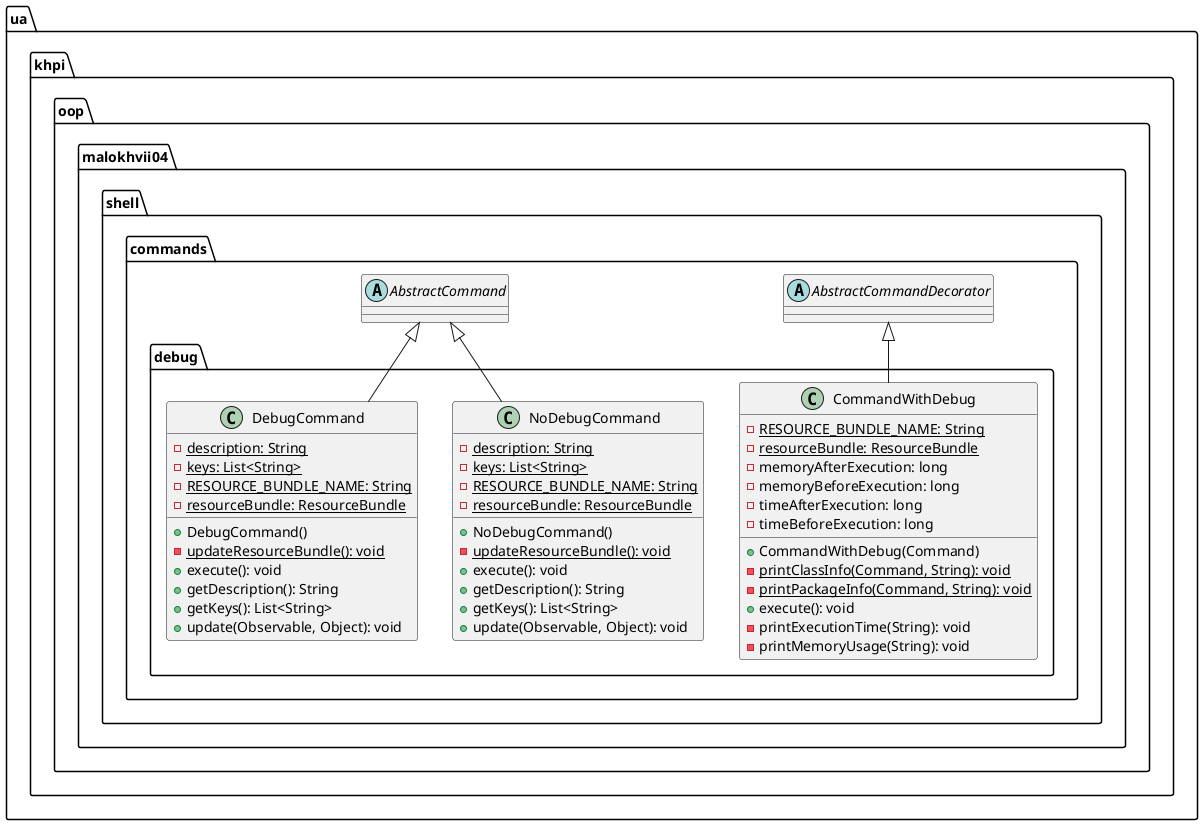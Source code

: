 @startuml

    namespace ua.khpi.oop.malokhvii04.shell.commands.debug {

        class CommandWithDebug {
            {static} -RESOURCE_BUNDLE_NAME: String
            {static} -resourceBundle: ResourceBundle
            -memoryAfterExecution: long
            -memoryBeforeExecution: long
            -timeAfterExecution: long
            -timeBeforeExecution: long
            +CommandWithDebug(Command)
            {static} -printClassInfo(Command, String): void
            {static} -printPackageInfo(Command, String): void
            +execute(): void
            -printExecutionTime(String): void
            -printMemoryUsage(String): void
        }

        class NoDebugCommand {
            {static} -description: String
            {static} -keys: List<String>
            {static} -RESOURCE_BUNDLE_NAME: String
            {static} -resourceBundle: ResourceBundle
            +NoDebugCommand()
            {static} -updateResourceBundle(): void
            +execute(): void
            +getDescription(): String
            +getKeys(): List<String>
            +update(Observable, Object): void
        }

        class DebugCommand {
            {static} -description: String
            {static} -keys: List<String>
            {static} -RESOURCE_BUNDLE_NAME: String
            {static} -resourceBundle: ResourceBundle
            +DebugCommand()
            {static} -updateResourceBundle(): void
            +execute(): void
            +getDescription(): String
            +getKeys(): List<String>
            +update(Observable, Object): void
        }

        abstract class ua.khpi.oop.malokhvii04.shell.commands.AbstractCommandDecorator
        ua.khpi.oop.malokhvii04.shell.commands.AbstractCommandDecorator <|-- CommandWithDebug

        abstract class ua.khpi.oop.malokhvii04.shell.commands.AbstractCommand
        ua.khpi.oop.malokhvii04.shell.commands.AbstractCommand <|-- NoDebugCommand

        ua.khpi.oop.malokhvii04.shell.commands.AbstractCommand <|-- DebugCommand

    }

@enduml
